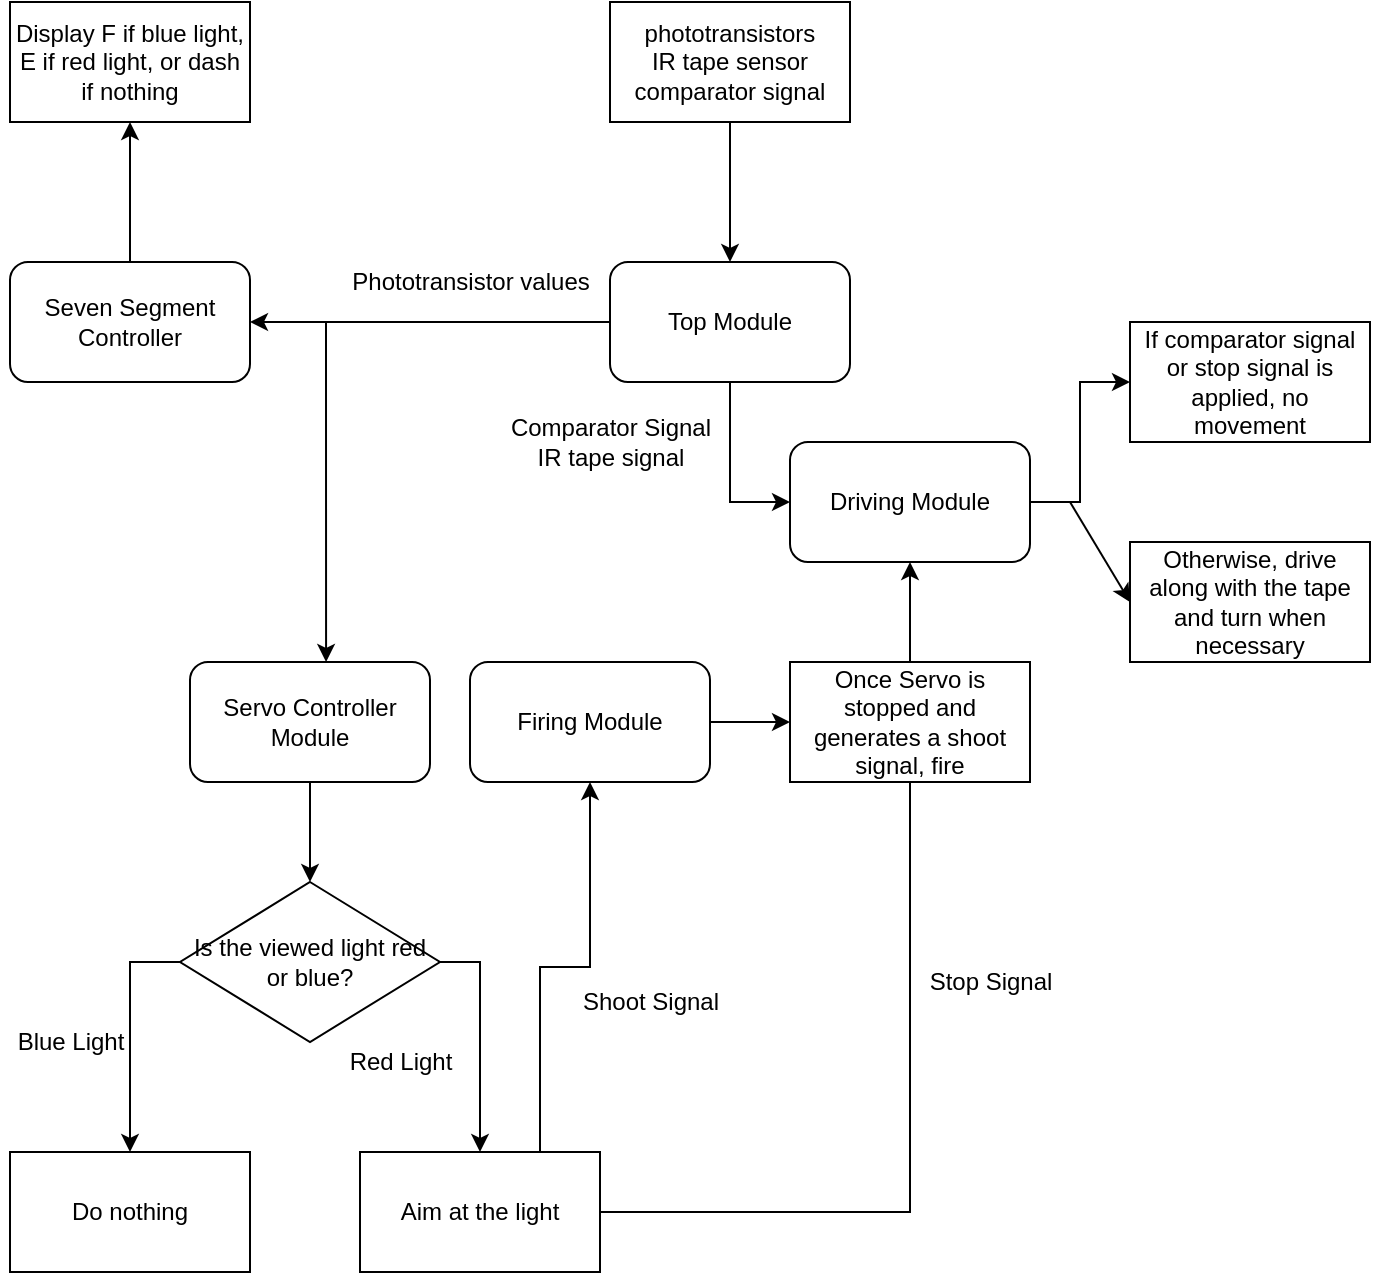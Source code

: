 <mxfile version="16.6.4" type="gitlab">
  <diagram id="C5RBs43oDa-KdzZeNtuy" name="Page-1">
    <mxGraphModel dx="2302" dy="1122" grid="1" gridSize="10" guides="1" tooltips="1" connect="1" arrows="1" fold="1" page="1" pageScale="1" pageWidth="827" pageHeight="1169" math="0" shadow="0">
      <root>
        <mxCell id="WIyWlLk6GJQsqaUBKTNV-0" />
        <mxCell id="WIyWlLk6GJQsqaUBKTNV-1" parent="WIyWlLk6GJQsqaUBKTNV-0" />
        <mxCell id="bI7w5BI3Fb6ggCqyK1Bp-5" value="" style="edgeStyle=orthogonalEdgeStyle;rounded=0;orthogonalLoop=1;jettySize=auto;html=1;entryX=0.567;entryY=0;entryDx=0;entryDy=0;entryPerimeter=0;" edge="1" parent="WIyWlLk6GJQsqaUBKTNV-1" source="bI7w5BI3Fb6ggCqyK1Bp-0" target="bI7w5BI3Fb6ggCqyK1Bp-3">
          <mxGeometry relative="1" as="geometry">
            <mxPoint x="200" y="170" as="targetPoint" />
            <Array as="points">
              <mxPoint x="198" y="170" />
            </Array>
          </mxGeometry>
        </mxCell>
        <mxCell id="bI7w5BI3Fb6ggCqyK1Bp-39" style="edgeStyle=orthogonalEdgeStyle;rounded=0;orthogonalLoop=1;jettySize=auto;html=1;entryX=0;entryY=0.5;entryDx=0;entryDy=0;" edge="1" parent="WIyWlLk6GJQsqaUBKTNV-1" source="bI7w5BI3Fb6ggCqyK1Bp-0" target="bI7w5BI3Fb6ggCqyK1Bp-11">
          <mxGeometry relative="1" as="geometry" />
        </mxCell>
        <mxCell id="bI7w5BI3Fb6ggCqyK1Bp-0" value="Top Module" style="rounded=1;whiteSpace=wrap;html=1;" vertex="1" parent="WIyWlLk6GJQsqaUBKTNV-1">
          <mxGeometry x="340" y="140" width="120" height="60" as="geometry" />
        </mxCell>
        <mxCell id="bI7w5BI3Fb6ggCqyK1Bp-2" value="" style="edgeStyle=orthogonalEdgeStyle;rounded=0;orthogonalLoop=1;jettySize=auto;html=1;" edge="1" parent="WIyWlLk6GJQsqaUBKTNV-1" source="bI7w5BI3Fb6ggCqyK1Bp-1" target="bI7w5BI3Fb6ggCqyK1Bp-0">
          <mxGeometry relative="1" as="geometry" />
        </mxCell>
        <mxCell id="bI7w5BI3Fb6ggCqyK1Bp-1" value="phototransistors&lt;br&gt;IR tape sensor&lt;br&gt;comparator signal" style="rounded=0;whiteSpace=wrap;html=1;" vertex="1" parent="WIyWlLk6GJQsqaUBKTNV-1">
          <mxGeometry x="340" y="10" width="120" height="60" as="geometry" />
        </mxCell>
        <mxCell id="bI7w5BI3Fb6ggCqyK1Bp-15" value="" style="edgeStyle=orthogonalEdgeStyle;rounded=0;orthogonalLoop=1;jettySize=auto;html=1;" edge="1" parent="WIyWlLk6GJQsqaUBKTNV-1" source="bI7w5BI3Fb6ggCqyK1Bp-3" target="bI7w5BI3Fb6ggCqyK1Bp-14">
          <mxGeometry relative="1" as="geometry" />
        </mxCell>
        <mxCell id="bI7w5BI3Fb6ggCqyK1Bp-3" value="Servo Controller Module" style="rounded=1;whiteSpace=wrap;html=1;" vertex="1" parent="WIyWlLk6GJQsqaUBKTNV-1">
          <mxGeometry x="130" y="340" width="120" height="60" as="geometry" />
        </mxCell>
        <mxCell id="bI7w5BI3Fb6ggCqyK1Bp-32" value="" style="edgeStyle=orthogonalEdgeStyle;rounded=0;orthogonalLoop=1;jettySize=auto;html=1;" edge="1" parent="WIyWlLk6GJQsqaUBKTNV-1" source="bI7w5BI3Fb6ggCqyK1Bp-10" target="bI7w5BI3Fb6ggCqyK1Bp-31">
          <mxGeometry relative="1" as="geometry" />
        </mxCell>
        <mxCell id="bI7w5BI3Fb6ggCqyK1Bp-10" value="Firing Module" style="rounded=1;whiteSpace=wrap;html=1;" vertex="1" parent="WIyWlLk6GJQsqaUBKTNV-1">
          <mxGeometry x="270" y="340" width="120" height="60" as="geometry" />
        </mxCell>
        <mxCell id="bI7w5BI3Fb6ggCqyK1Bp-43" value="" style="edgeStyle=orthogonalEdgeStyle;rounded=0;orthogonalLoop=1;jettySize=auto;html=1;" edge="1" parent="WIyWlLk6GJQsqaUBKTNV-1" source="bI7w5BI3Fb6ggCqyK1Bp-11" target="bI7w5BI3Fb6ggCqyK1Bp-42">
          <mxGeometry relative="1" as="geometry" />
        </mxCell>
        <mxCell id="bI7w5BI3Fb6ggCqyK1Bp-11" value="Driving Module&lt;br&gt;" style="rounded=1;whiteSpace=wrap;html=1;" vertex="1" parent="WIyWlLk6GJQsqaUBKTNV-1">
          <mxGeometry x="430" y="230" width="120" height="60" as="geometry" />
        </mxCell>
        <mxCell id="bI7w5BI3Fb6ggCqyK1Bp-34" style="edgeStyle=orthogonalEdgeStyle;rounded=0;orthogonalLoop=1;jettySize=auto;html=1;exitX=1;exitY=0.5;exitDx=0;exitDy=0;entryX=1;entryY=0.5;entryDx=0;entryDy=0;" edge="1" parent="WIyWlLk6GJQsqaUBKTNV-1" source="bI7w5BI3Fb6ggCqyK1Bp-12" target="bI7w5BI3Fb6ggCqyK1Bp-12">
          <mxGeometry relative="1" as="geometry">
            <mxPoint x="200" y="170" as="targetPoint" />
          </mxGeometry>
        </mxCell>
        <mxCell id="bI7w5BI3Fb6ggCqyK1Bp-38" value="" style="edgeStyle=orthogonalEdgeStyle;rounded=0;orthogonalLoop=1;jettySize=auto;html=1;" edge="1" parent="WIyWlLk6GJQsqaUBKTNV-1" source="bI7w5BI3Fb6ggCqyK1Bp-12" target="bI7w5BI3Fb6ggCqyK1Bp-37">
          <mxGeometry relative="1" as="geometry" />
        </mxCell>
        <mxCell id="bI7w5BI3Fb6ggCqyK1Bp-12" value="Seven Segment Controller" style="rounded=1;whiteSpace=wrap;html=1;" vertex="1" parent="WIyWlLk6GJQsqaUBKTNV-1">
          <mxGeometry x="40" y="140" width="120" height="60" as="geometry" />
        </mxCell>
        <mxCell id="bI7w5BI3Fb6ggCqyK1Bp-13" value="Phototransistor values" style="text;html=1;align=center;verticalAlign=middle;resizable=0;points=[];autosize=1;strokeColor=none;fillColor=none;" vertex="1" parent="WIyWlLk6GJQsqaUBKTNV-1">
          <mxGeometry x="205" y="140" width="130" height="20" as="geometry" />
        </mxCell>
        <mxCell id="bI7w5BI3Fb6ggCqyK1Bp-19" style="edgeStyle=orthogonalEdgeStyle;rounded=0;orthogonalLoop=1;jettySize=auto;html=1;exitX=1;exitY=0.5;exitDx=0;exitDy=0;entryX=0.5;entryY=0;entryDx=0;entryDy=0;" edge="1" parent="WIyWlLk6GJQsqaUBKTNV-1" source="bI7w5BI3Fb6ggCqyK1Bp-14" target="bI7w5BI3Fb6ggCqyK1Bp-18">
          <mxGeometry relative="1" as="geometry" />
        </mxCell>
        <mxCell id="bI7w5BI3Fb6ggCqyK1Bp-23" style="edgeStyle=orthogonalEdgeStyle;rounded=0;orthogonalLoop=1;jettySize=auto;html=1;entryX=0.5;entryY=0;entryDx=0;entryDy=0;" edge="1" parent="WIyWlLk6GJQsqaUBKTNV-1" source="bI7w5BI3Fb6ggCqyK1Bp-14" target="bI7w5BI3Fb6ggCqyK1Bp-20">
          <mxGeometry relative="1" as="geometry">
            <Array as="points">
              <mxPoint x="100" y="490" />
            </Array>
          </mxGeometry>
        </mxCell>
        <mxCell id="bI7w5BI3Fb6ggCqyK1Bp-14" value="Is the viewed light red or blue?" style="rhombus;whiteSpace=wrap;html=1;" vertex="1" parent="WIyWlLk6GJQsqaUBKTNV-1">
          <mxGeometry x="125" y="450" width="130" height="80" as="geometry" />
        </mxCell>
        <mxCell id="bI7w5BI3Fb6ggCqyK1Bp-36" style="edgeStyle=orthogonalEdgeStyle;rounded=0;orthogonalLoop=1;jettySize=auto;html=1;exitX=0.75;exitY=0;exitDx=0;exitDy=0;" edge="1" parent="WIyWlLk6GJQsqaUBKTNV-1" source="bI7w5BI3Fb6ggCqyK1Bp-18" target="bI7w5BI3Fb6ggCqyK1Bp-10">
          <mxGeometry relative="1" as="geometry" />
        </mxCell>
        <mxCell id="bI7w5BI3Fb6ggCqyK1Bp-41" style="edgeStyle=orthogonalEdgeStyle;rounded=0;orthogonalLoop=1;jettySize=auto;html=1;entryX=0.5;entryY=1;entryDx=0;entryDy=0;" edge="1" parent="WIyWlLk6GJQsqaUBKTNV-1" source="bI7w5BI3Fb6ggCqyK1Bp-18" target="bI7w5BI3Fb6ggCqyK1Bp-11">
          <mxGeometry relative="1" as="geometry" />
        </mxCell>
        <mxCell id="bI7w5BI3Fb6ggCqyK1Bp-18" value="Aim at the light" style="rounded=0;whiteSpace=wrap;html=1;" vertex="1" parent="WIyWlLk6GJQsqaUBKTNV-1">
          <mxGeometry x="215" y="585" width="120" height="60" as="geometry" />
        </mxCell>
        <mxCell id="bI7w5BI3Fb6ggCqyK1Bp-20" value="Do nothing" style="rounded=0;whiteSpace=wrap;html=1;" vertex="1" parent="WIyWlLk6GJQsqaUBKTNV-1">
          <mxGeometry x="40" y="585" width="120" height="60" as="geometry" />
        </mxCell>
        <mxCell id="bI7w5BI3Fb6ggCqyK1Bp-24" value="Blue Light" style="text;html=1;align=center;verticalAlign=middle;resizable=0;points=[];autosize=1;strokeColor=none;fillColor=none;" vertex="1" parent="WIyWlLk6GJQsqaUBKTNV-1">
          <mxGeometry x="35" y="520" width="70" height="20" as="geometry" />
        </mxCell>
        <mxCell id="bI7w5BI3Fb6ggCqyK1Bp-25" value="Red Light" style="text;html=1;align=center;verticalAlign=middle;resizable=0;points=[];autosize=1;strokeColor=none;fillColor=none;" vertex="1" parent="WIyWlLk6GJQsqaUBKTNV-1">
          <mxGeometry x="200" y="530" width="70" height="20" as="geometry" />
        </mxCell>
        <mxCell id="bI7w5BI3Fb6ggCqyK1Bp-27" value="Shoot Signal" style="text;html=1;align=center;verticalAlign=middle;resizable=0;points=[];autosize=1;strokeColor=none;fillColor=none;" vertex="1" parent="WIyWlLk6GJQsqaUBKTNV-1">
          <mxGeometry x="320" y="500" width="80" height="20" as="geometry" />
        </mxCell>
        <mxCell id="bI7w5BI3Fb6ggCqyK1Bp-29" value="Stop Signal" style="text;html=1;align=center;verticalAlign=middle;resizable=0;points=[];autosize=1;strokeColor=none;fillColor=none;" vertex="1" parent="WIyWlLk6GJQsqaUBKTNV-1">
          <mxGeometry x="490" y="490" width="80" height="20" as="geometry" />
        </mxCell>
        <mxCell id="bI7w5BI3Fb6ggCqyK1Bp-31" value="Once Servo is stopped and generates a shoot signal, fire" style="rounded=0;whiteSpace=wrap;html=1;" vertex="1" parent="WIyWlLk6GJQsqaUBKTNV-1">
          <mxGeometry x="430" y="340" width="120" height="60" as="geometry" />
        </mxCell>
        <mxCell id="bI7w5BI3Fb6ggCqyK1Bp-35" value="" style="endArrow=classic;html=1;rounded=0;entryX=1;entryY=0.5;entryDx=0;entryDy=0;" edge="1" parent="WIyWlLk6GJQsqaUBKTNV-1" target="bI7w5BI3Fb6ggCqyK1Bp-12">
          <mxGeometry width="50" height="50" relative="1" as="geometry">
            <mxPoint x="200" y="170" as="sourcePoint" />
            <mxPoint x="230" y="125" as="targetPoint" />
          </mxGeometry>
        </mxCell>
        <mxCell id="bI7w5BI3Fb6ggCqyK1Bp-37" value="Display F if blue light, E if red light, or dash if nothing" style="rounded=0;whiteSpace=wrap;html=1;" vertex="1" parent="WIyWlLk6GJQsqaUBKTNV-1">
          <mxGeometry x="40" y="10" width="120" height="60" as="geometry" />
        </mxCell>
        <mxCell id="bI7w5BI3Fb6ggCqyK1Bp-40" value="Comparator Signal&lt;br&gt;IR tape signal" style="text;html=1;align=center;verticalAlign=middle;resizable=0;points=[];autosize=1;strokeColor=none;fillColor=none;" vertex="1" parent="WIyWlLk6GJQsqaUBKTNV-1">
          <mxGeometry x="280" y="215" width="120" height="30" as="geometry" />
        </mxCell>
        <mxCell id="bI7w5BI3Fb6ggCqyK1Bp-42" value="If comparator signal or stop signal is applied, no movement" style="rounded=0;whiteSpace=wrap;html=1;" vertex="1" parent="WIyWlLk6GJQsqaUBKTNV-1">
          <mxGeometry x="600" y="170" width="120" height="60" as="geometry" />
        </mxCell>
        <mxCell id="bI7w5BI3Fb6ggCqyK1Bp-44" value="Otherwise, drive along with the tape and turn when necessary" style="rounded=0;whiteSpace=wrap;html=1;" vertex="1" parent="WIyWlLk6GJQsqaUBKTNV-1">
          <mxGeometry x="600" y="280" width="120" height="60" as="geometry" />
        </mxCell>
        <mxCell id="bI7w5BI3Fb6ggCqyK1Bp-45" value="" style="endArrow=classic;html=1;rounded=0;entryX=0;entryY=0.5;entryDx=0;entryDy=0;" edge="1" parent="WIyWlLk6GJQsqaUBKTNV-1" target="bI7w5BI3Fb6ggCqyK1Bp-44">
          <mxGeometry width="50" height="50" relative="1" as="geometry">
            <mxPoint x="570" y="260" as="sourcePoint" />
            <mxPoint x="620.711" y="260" as="targetPoint" />
          </mxGeometry>
        </mxCell>
      </root>
    </mxGraphModel>
  </diagram>
</mxfile>
